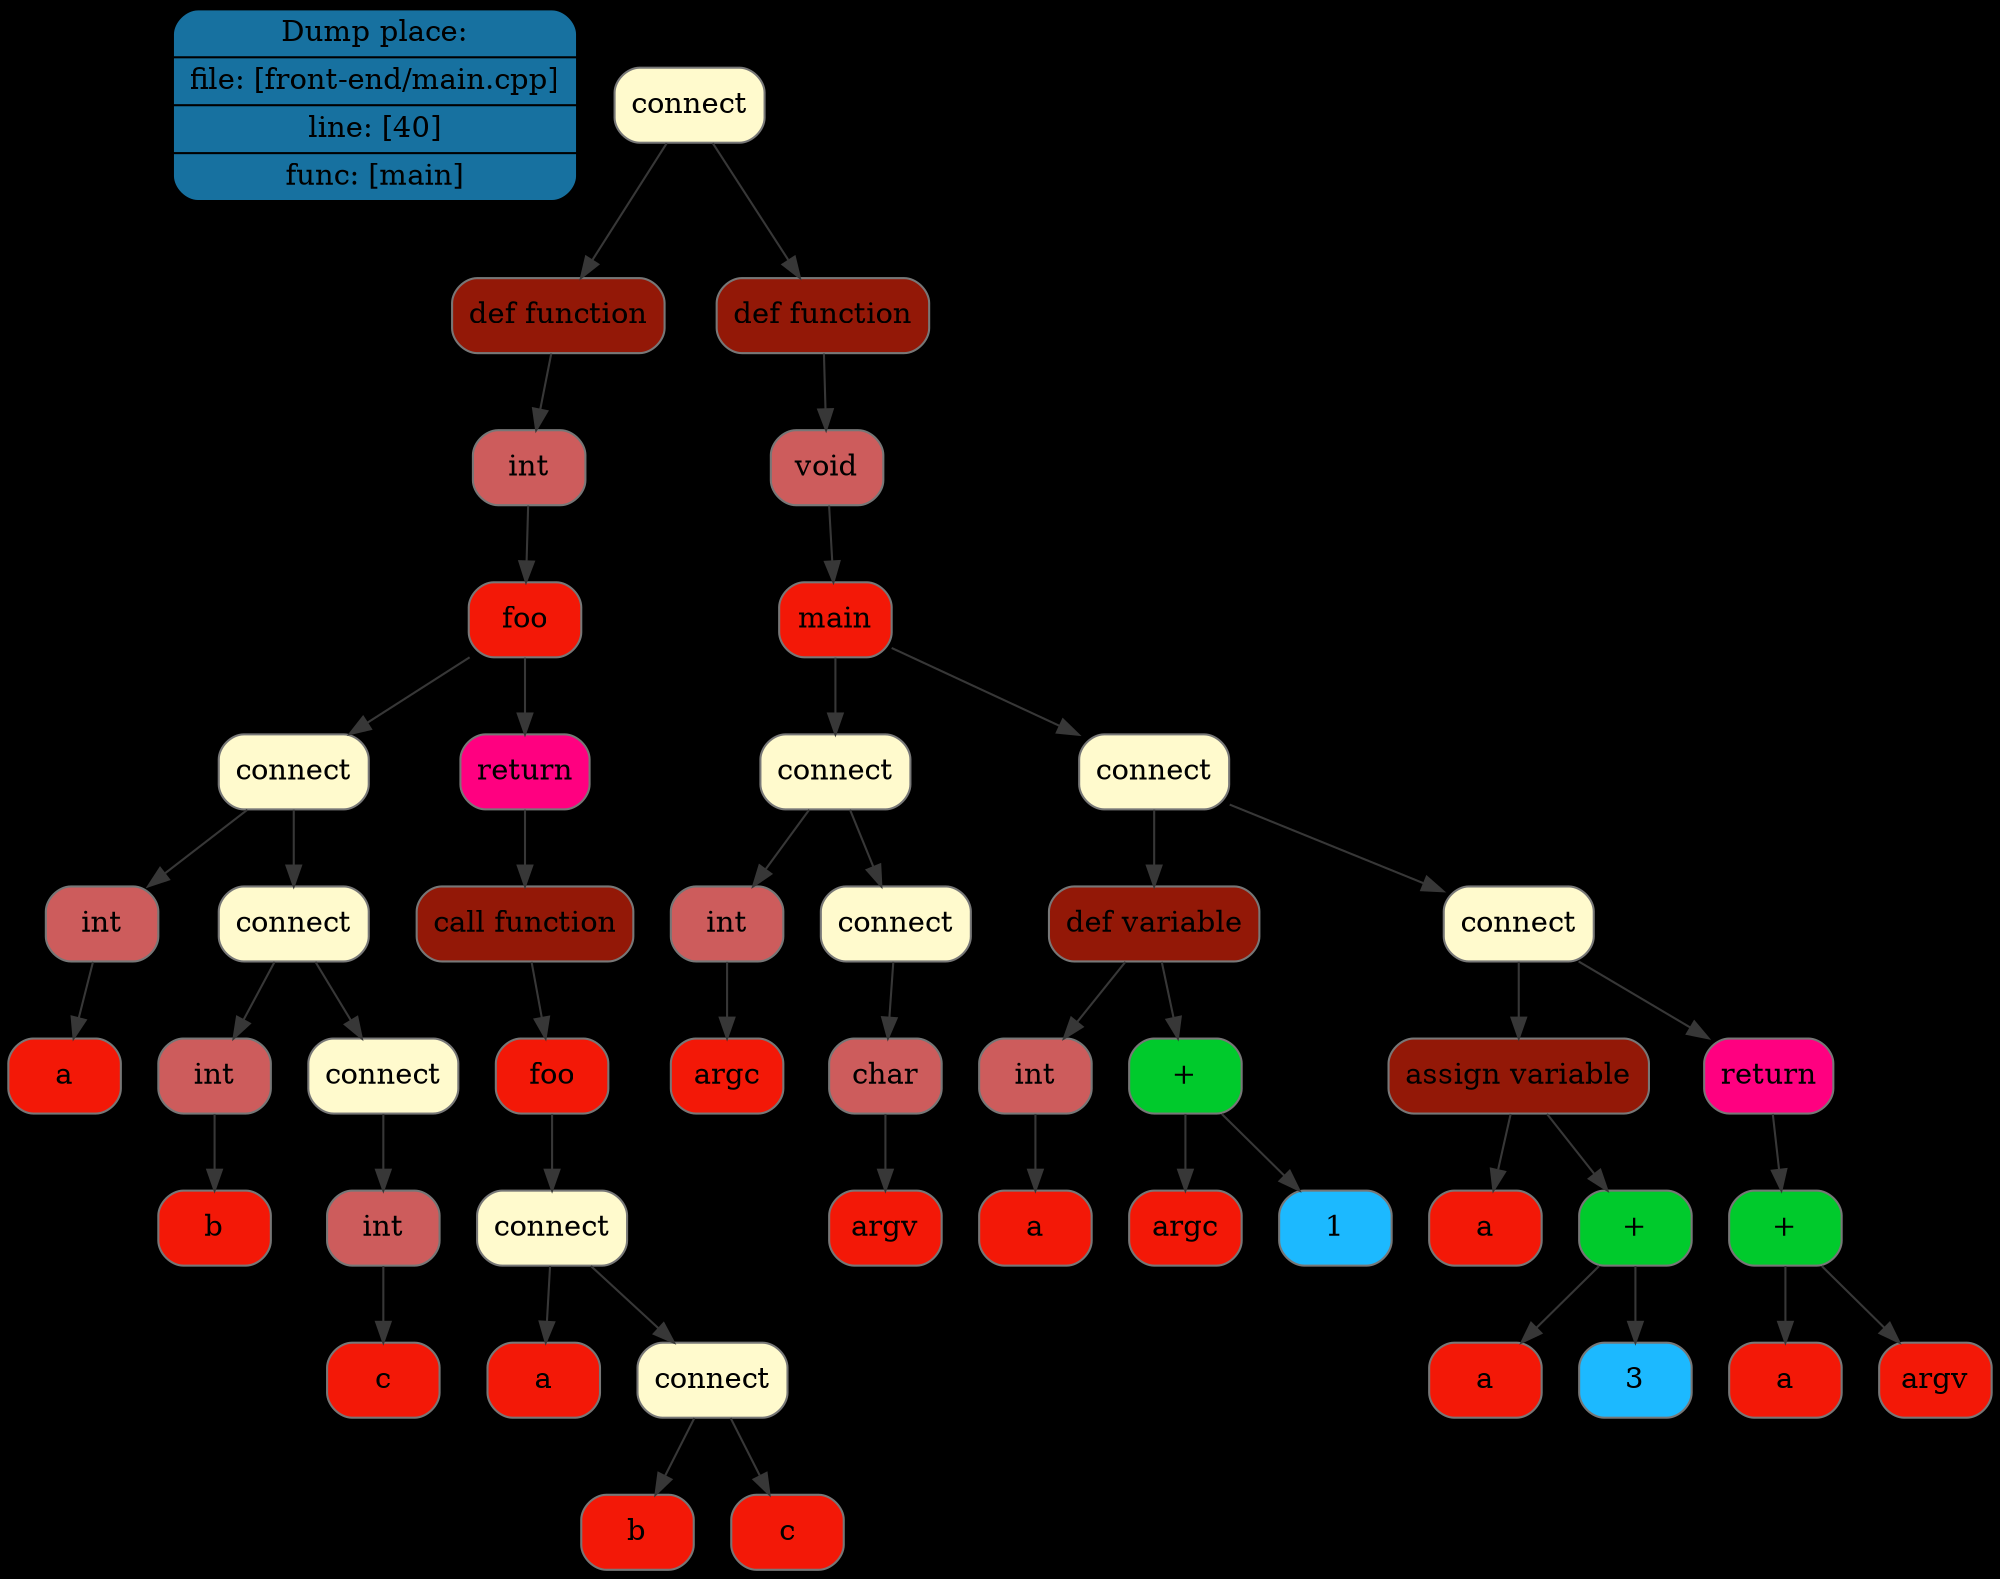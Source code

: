 digraph G{
rankdir=TB
graph [bgcolor="#000000"];
place[shape=Mrecord, style=filled, fillcolor="#1771a0", pos="0,1!",label = " { Dump place: | file: [front-end/main.cpp] | line: [40] | func: [main] } "color = "#000000"];
node0x5070000014b0[shape=Mrecord, style=filled, fillcolor="#FFFACD"label = "connect", color = "#777777"];
node0x507000001440[shape=Mrecord, style=filled, fillcolor="#931807"label = "def function", color = "#777777"];
node0x507000000090[shape=Mrecord, style=filled, fillcolor="#CD5C5C"label = "int", color = "#777777"];
node0x507000000100[shape=Mrecord, style=filled, fillcolor="#f31807"label = "foo", color = "#777777"];
node0x507000000250[shape=Mrecord, style=filled, fillcolor="#FFFACD"label = "connect", color = "#777777"];
node0x507000000170[shape=Mrecord, style=filled, fillcolor="#CD5C5C"label = "int", color = "#777777"];
node0x5070000001e0[shape=Mrecord, style=filled, fillcolor="#f31807"label = "a", color = "#777777"];
node0x5070000003a0[shape=Mrecord, style=filled, fillcolor="#FFFACD"label = "connect", color = "#777777"];
node0x5070000002c0[shape=Mrecord, style=filled, fillcolor="#CD5C5C"label = "int", color = "#777777"];
node0x507000000330[shape=Mrecord, style=filled, fillcolor="#f31807"label = "b", color = "#777777"];
node0x5070000004f0[shape=Mrecord, style=filled, fillcolor="#FFFACD"label = "connect", color = "#777777"];
node0x507000000410[shape=Mrecord, style=filled, fillcolor="#CD5C5C"label = "int", color = "#777777"];
node0x507000000480[shape=Mrecord, style=filled, fillcolor="#f31807"label = "c", color = "#777777"];
node0x507000000870[shape=Mrecord, style=filled, fillcolor="#FF0080"label = "return", color = "#777777"];
node0x507000000800[shape=Mrecord, style=filled, fillcolor="#931807"label = "call function", color = "#777777"];
node0x507000000560[shape=Mrecord, style=filled, fillcolor="#f31807"label = "foo", color = "#777777"];
node0x507000000790[shape=Mrecord, style=filled, fillcolor="#FFFACD"label = "connect", color = "#777777"];
node0x5070000005d0[shape=Mrecord, style=filled, fillcolor="#f31807"label = "a", color = "#777777"];
node0x507000000720[shape=Mrecord, style=filled, fillcolor="#FFFACD"label = "connect", color = "#777777"];
node0x507000000640[shape=Mrecord, style=filled, fillcolor="#f31807"label = "b", color = "#777777"];
node0x5070000006b0[shape=Mrecord, style=filled, fillcolor="#f31807"label = "c", color = "#777777"];
node0x5070000013d0[shape=Mrecord, style=filled, fillcolor="#931807"label = "def function", color = "#777777"];
node0x5070000008e0[shape=Mrecord, style=filled, fillcolor="#CD5C5C"label = "void", color = "#777777"];
node0x507000000950[shape=Mrecord, style=filled, fillcolor="#f31807"label = "main", color = "#777777"];
node0x507000000aa0[shape=Mrecord, style=filled, fillcolor="#FFFACD"label = "connect", color = "#777777"];
node0x5070000009c0[shape=Mrecord, style=filled, fillcolor="#CD5C5C"label = "int", color = "#777777"];
node0x507000000a30[shape=Mrecord, style=filled, fillcolor="#f31807"label = "argc", color = "#777777"];
node0x507000000bf0[shape=Mrecord, style=filled, fillcolor="#FFFACD"label = "connect", color = "#777777"];
node0x507000000b10[shape=Mrecord, style=filled, fillcolor="#CD5C5C"label = "char", color = "#777777"];
node0x507000000b80[shape=Mrecord, style=filled, fillcolor="#f31807"label = "argv", color = "#777777"];
node0x507000001360[shape=Mrecord, style=filled, fillcolor="#FFFACD"label = "connect", color = "#777777"];
node0x507000000e90[shape=Mrecord, style=filled, fillcolor="#931807"label = "def variable", color = "#777777"];
node0x507000000c60[shape=Mrecord, style=filled, fillcolor="#CD5C5C"label = "int", color = "#777777"];
node0x507000000cd0[shape=Mrecord, style=filled, fillcolor="#f31807"label = "a", color = "#777777"];
node0x507000000e20[shape=Mrecord, style=filled, fillcolor="#00ca2c"label = "\+", color = "#777777"];
node0x507000000d40[shape=Mrecord, style=filled, fillcolor="#f31807"label = "argc", color = "#777777"];
node0x507000000db0[shape=Mrecord, style=filled, fillcolor="#1cb9ff"label = "1", color = "#777777"];
node0x5070000012f0[shape=Mrecord, style=filled, fillcolor="#FFFACD"label = "connect", color = "#777777"];
node0x5070000010c0[shape=Mrecord, style=filled, fillcolor="#931807"label = "assign variable", color = "#777777"];
node0x507000000f00[shape=Mrecord, style=filled, fillcolor="#f31807"label = "a", color = "#777777"];
node0x507000001050[shape=Mrecord, style=filled, fillcolor="#00ca2c"label = "\+", color = "#777777"];
node0x507000000f70[shape=Mrecord, style=filled, fillcolor="#f31807"label = "a", color = "#777777"];
node0x507000000fe0[shape=Mrecord, style=filled, fillcolor="#1cb9ff"label = "3", color = "#777777"];
node0x507000001280[shape=Mrecord, style=filled, fillcolor="#FF0080"label = "return", color = "#777777"];
node0x507000001210[shape=Mrecord, style=filled, fillcolor="#00ca2c"label = "\+", color = "#777777"];
node0x507000001130[shape=Mrecord, style=filled, fillcolor="#f31807"label = "a", color = "#777777"];
node0x5070000011a0[shape=Mrecord, style=filled, fillcolor="#f31807"label = "argv", color = "#777777"];
edge[color="#373737"];
node0x5070000014b0->node0x507000001440;
node0x507000001440->node0x507000000090;
node0x507000000090->node0x507000000100;
node0x507000000100->node0x507000000250;
node0x507000000250->node0x507000000170;
node0x507000000170->node0x5070000001e0;
node0x507000000250->node0x5070000003a0;
node0x5070000003a0->node0x5070000002c0;
node0x5070000002c0->node0x507000000330;
node0x5070000003a0->node0x5070000004f0;
node0x5070000004f0->node0x507000000410;
node0x507000000410->node0x507000000480;
node0x507000000100->node0x507000000870;
node0x507000000870->node0x507000000800;
node0x507000000800->node0x507000000560;
node0x507000000560->node0x507000000790;
node0x507000000790->node0x5070000005d0;
node0x507000000790->node0x507000000720;
node0x507000000720->node0x507000000640;
node0x507000000720->node0x5070000006b0;
node0x5070000014b0->node0x5070000013d0;
node0x5070000013d0->node0x5070000008e0;
node0x5070000008e0->node0x507000000950;
node0x507000000950->node0x507000000aa0;
node0x507000000aa0->node0x5070000009c0;
node0x5070000009c0->node0x507000000a30;
node0x507000000aa0->node0x507000000bf0;
node0x507000000bf0->node0x507000000b10;
node0x507000000b10->node0x507000000b80;
node0x507000000950->node0x507000001360;
node0x507000001360->node0x507000000e90;
node0x507000000e90->node0x507000000c60;
node0x507000000c60->node0x507000000cd0;
node0x507000000e90->node0x507000000e20;
node0x507000000e20->node0x507000000d40;
node0x507000000e20->node0x507000000db0;
node0x507000001360->node0x5070000012f0;
node0x5070000012f0->node0x5070000010c0;
node0x5070000010c0->node0x507000000f00;
node0x5070000010c0->node0x507000001050;
node0x507000001050->node0x507000000f70;
node0x507000001050->node0x507000000fe0;
node0x5070000012f0->node0x507000001280;
node0x507000001280->node0x507000001210;
node0x507000001210->node0x507000001130;
node0x507000001210->node0x5070000011a0;
}

